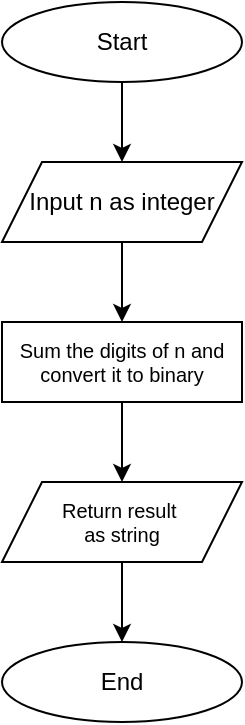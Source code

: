 <mxfile version="24.8.6">
  <diagram name="Page-1" id="gcOh2L13ghurHqlArtQZ">
    <mxGraphModel dx="819" dy="473" grid="1" gridSize="10" guides="1" tooltips="1" connect="1" arrows="1" fold="1" page="1" pageScale="1" pageWidth="827" pageHeight="1169" background="#ffffff" math="0" shadow="0">
      <root>
        <mxCell id="0" />
        <mxCell id="1" parent="0" />
        <mxCell id="6OEK3HkwsZAHeZwyoHTl-1" value="Start" style="ellipse;whiteSpace=wrap;html=1;" parent="1" vertex="1">
          <mxGeometry x="360" y="80" width="120" height="40" as="geometry" />
        </mxCell>
        <mxCell id="6OEK3HkwsZAHeZwyoHTl-2" value="Input n as integer" style="shape=parallelogram;perimeter=parallelogramPerimeter;whiteSpace=wrap;html=1;fixedSize=1;size=20;" parent="1" vertex="1">
          <mxGeometry x="360" y="160" width="120" height="40" as="geometry" />
        </mxCell>
        <mxCell id="6OEK3HkwsZAHeZwyoHTl-5" value="" style="endArrow=classic;html=1;rounded=0;exitX=0.5;exitY=1;exitDx=0;exitDy=0;" parent="1" source="6OEK3HkwsZAHeZwyoHTl-1" target="6OEK3HkwsZAHeZwyoHTl-2" edge="1">
          <mxGeometry width="50" height="50" relative="1" as="geometry">
            <mxPoint x="340" y="360" as="sourcePoint" />
            <mxPoint x="390" y="310" as="targetPoint" />
          </mxGeometry>
        </mxCell>
        <mxCell id="6OEK3HkwsZAHeZwyoHTl-6" value="" style="endArrow=classic;html=1;rounded=0;exitX=0.5;exitY=1;exitDx=0;exitDy=0;entryX=0.5;entryY=0;entryDx=0;entryDy=0;" parent="1" source="6OEK3HkwsZAHeZwyoHTl-2" target="6OEK3HkwsZAHeZwyoHTl-64" edge="1">
          <mxGeometry width="50" height="50" relative="1" as="geometry">
            <mxPoint x="430" y="130" as="sourcePoint" />
            <mxPoint x="420" y="240" as="targetPoint" />
          </mxGeometry>
        </mxCell>
        <mxCell id="6OEK3HkwsZAHeZwyoHTl-64" value="Sum the digits of n and convert it to binary" style="rounded=0;whiteSpace=wrap;html=1;fontSize=10;" parent="1" vertex="1">
          <mxGeometry x="360" y="240" width="120" height="40" as="geometry" />
        </mxCell>
        <mxCell id="6OEK3HkwsZAHeZwyoHTl-71" value="" style="endArrow=classic;html=1;rounded=0;exitX=0.5;exitY=1;exitDx=0;exitDy=0;entryX=0.5;entryY=0;entryDx=0;entryDy=0;" parent="1" source="6OEK3HkwsZAHeZwyoHTl-64" target="6OEK3HkwsZAHeZwyoHTl-78" edge="1">
          <mxGeometry width="50" height="50" relative="1" as="geometry">
            <mxPoint x="430" y="210" as="sourcePoint" />
            <mxPoint x="420" y="320" as="targetPoint" />
          </mxGeometry>
        </mxCell>
        <mxCell id="6OEK3HkwsZAHeZwyoHTl-78" value="Return result&amp;nbsp;&lt;div&gt;as string&lt;/div&gt;" style="shape=parallelogram;perimeter=parallelogramPerimeter;whiteSpace=wrap;html=1;fixedSize=1;size=20;fontSize=10;" parent="1" vertex="1">
          <mxGeometry x="360" y="320" width="120" height="40" as="geometry" />
        </mxCell>
        <mxCell id="6OEK3HkwsZAHeZwyoHTl-80" value="End" style="ellipse;whiteSpace=wrap;html=1;" parent="1" vertex="1">
          <mxGeometry x="360" y="400" width="120" height="40" as="geometry" />
        </mxCell>
        <mxCell id="6OEK3HkwsZAHeZwyoHTl-81" value="" style="endArrow=classic;html=1;rounded=0;exitX=0.5;exitY=1;exitDx=0;exitDy=0;entryX=0.5;entryY=0;entryDx=0;entryDy=0;" parent="1" source="6OEK3HkwsZAHeZwyoHTl-78" target="6OEK3HkwsZAHeZwyoHTl-80" edge="1">
          <mxGeometry width="50" height="50" relative="1" as="geometry">
            <mxPoint x="659" y="190" as="sourcePoint" />
            <mxPoint x="699" y="190" as="targetPoint" />
          </mxGeometry>
        </mxCell>
      </root>
    </mxGraphModel>
  </diagram>
</mxfile>
